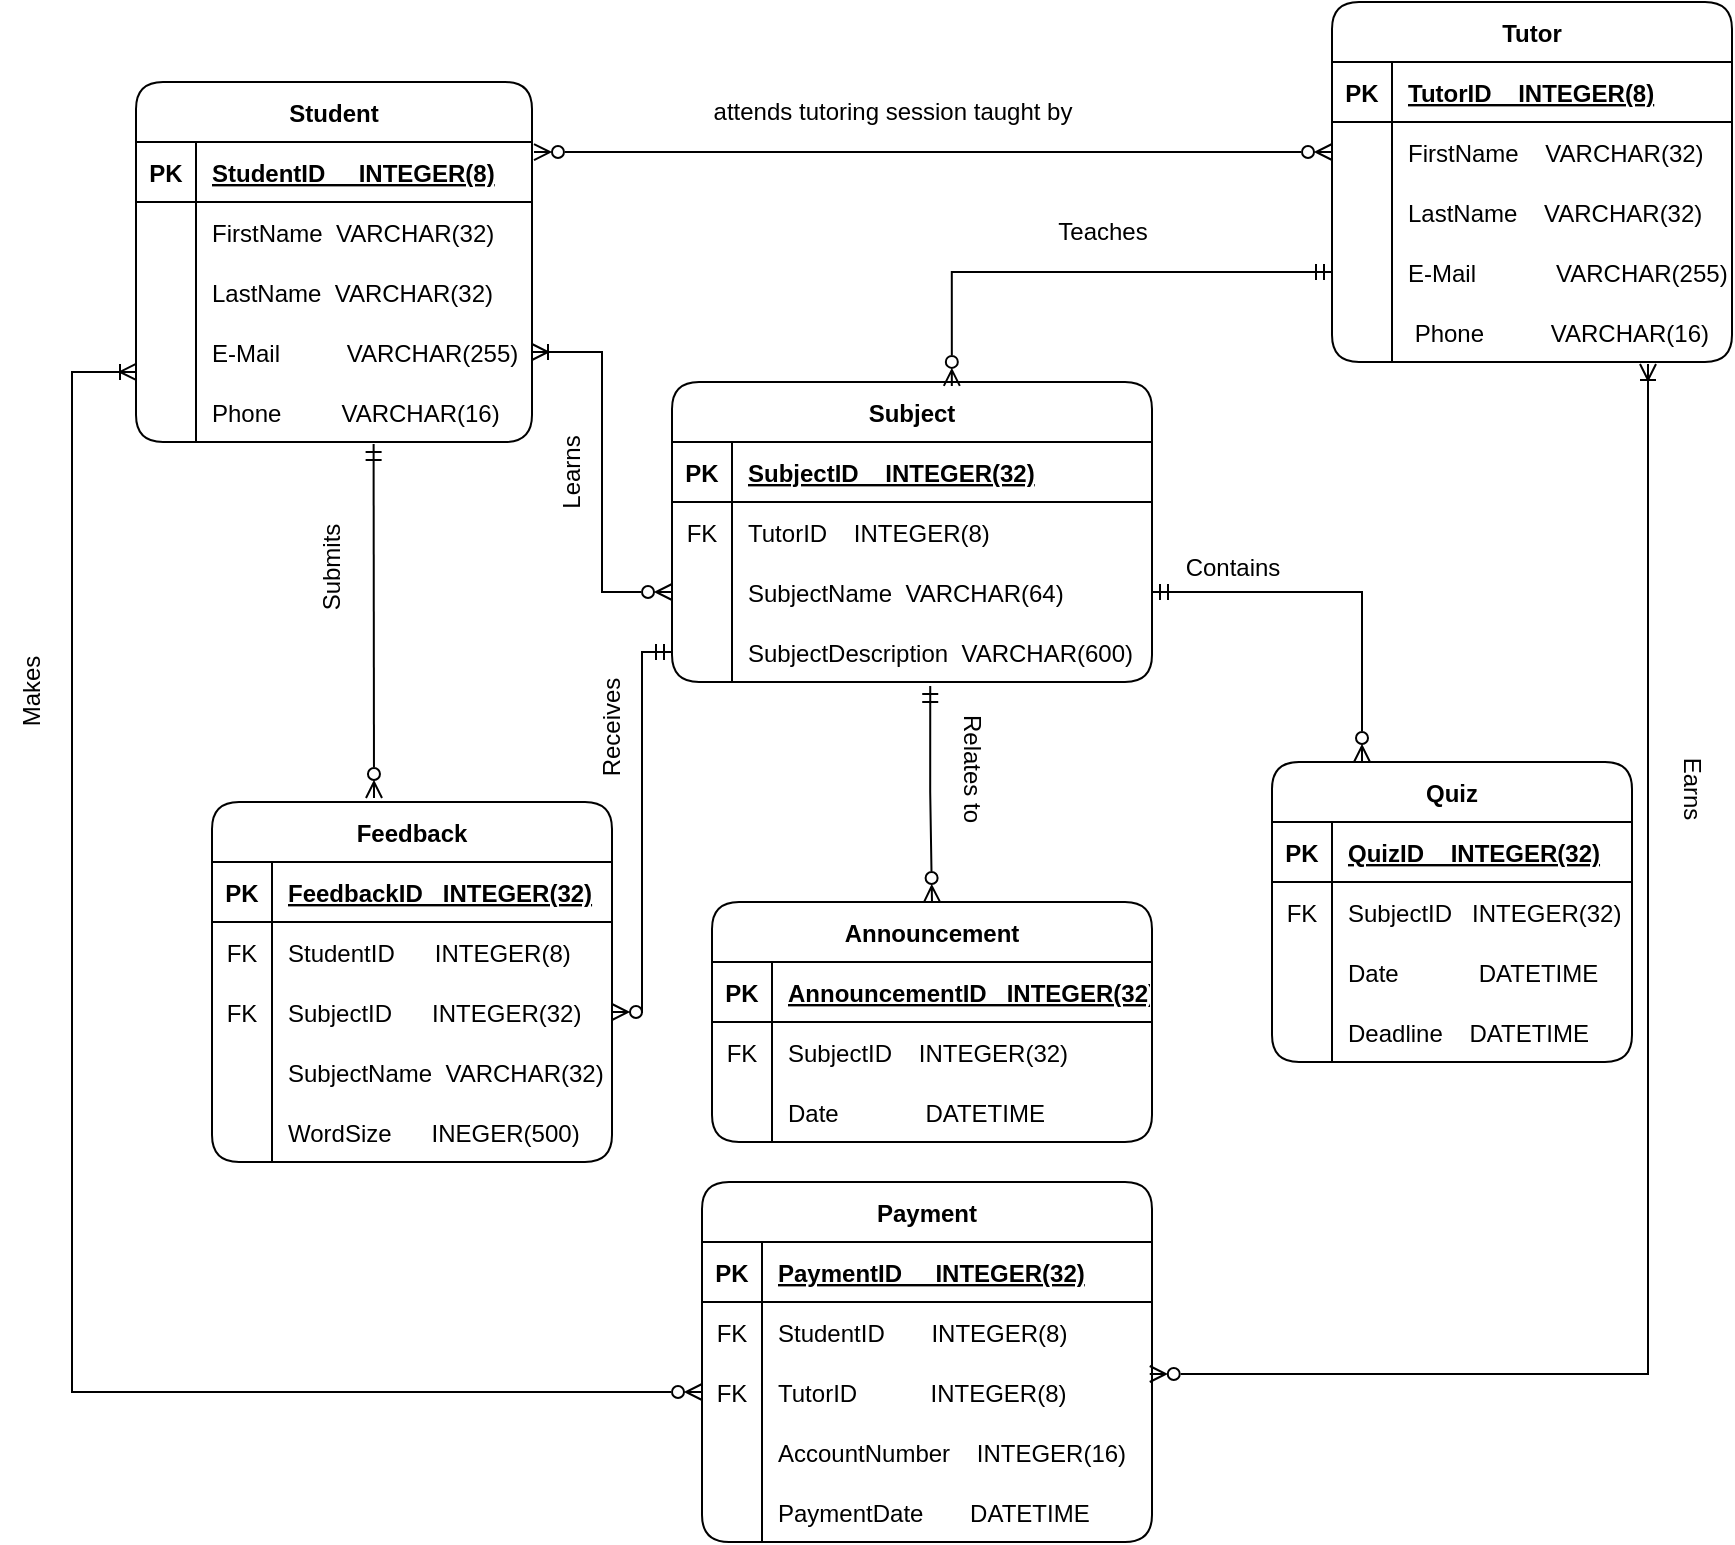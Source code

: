 <mxfile version="21.2.1" type="device">
  <diagram id="R2lEEEUBdFMjLlhIrx00" name="Page-1">
    <mxGraphModel dx="1689" dy="1585" grid="1" gridSize="10" guides="1" tooltips="1" connect="1" arrows="1" fold="1" page="1" pageScale="1" pageWidth="850" pageHeight="1100" math="0" shadow="0" extFonts="Permanent Marker^https://fonts.googleapis.com/css?family=Permanent+Marker">
      <root>
        <mxCell id="0" />
        <mxCell id="1" parent="0" />
        <mxCell id="2Ok3VGQ9P6HU8DAMPU37-1" value="Student" style="shape=table;startSize=30;container=1;collapsible=1;childLayout=tableLayout;fixedRows=1;rowLines=0;fontStyle=1;align=center;resizeLast=1;rounded=1;" parent="1" vertex="1">
          <mxGeometry x="52" width="198" height="180" as="geometry">
            <mxRectangle x="40" y="80" width="90" height="30" as="alternateBounds" />
          </mxGeometry>
        </mxCell>
        <mxCell id="2Ok3VGQ9P6HU8DAMPU37-2" value="" style="shape=tableRow;horizontal=0;startSize=0;swimlaneHead=0;swimlaneBody=0;fillColor=none;collapsible=0;dropTarget=0;points=[[0,0.5],[1,0.5]];portConstraint=eastwest;top=0;left=0;right=0;bottom=1;" parent="2Ok3VGQ9P6HU8DAMPU37-1" vertex="1">
          <mxGeometry y="30" width="198" height="30" as="geometry" />
        </mxCell>
        <mxCell id="2Ok3VGQ9P6HU8DAMPU37-3" value="PK" style="shape=partialRectangle;connectable=0;fillColor=none;top=0;left=0;bottom=0;right=0;fontStyle=1;overflow=hidden;" parent="2Ok3VGQ9P6HU8DAMPU37-2" vertex="1">
          <mxGeometry width="30" height="30" as="geometry">
            <mxRectangle width="30" height="30" as="alternateBounds" />
          </mxGeometry>
        </mxCell>
        <mxCell id="2Ok3VGQ9P6HU8DAMPU37-4" value="StudentID     INTEGER(8)" style="shape=partialRectangle;connectable=0;fillColor=none;top=0;left=0;bottom=0;right=0;align=left;spacingLeft=6;fontStyle=5;overflow=hidden;" parent="2Ok3VGQ9P6HU8DAMPU37-2" vertex="1">
          <mxGeometry x="30" width="168" height="30" as="geometry">
            <mxRectangle width="168" height="30" as="alternateBounds" />
          </mxGeometry>
        </mxCell>
        <mxCell id="2Ok3VGQ9P6HU8DAMPU37-5" value="" style="shape=tableRow;horizontal=0;startSize=0;swimlaneHead=0;swimlaneBody=0;fillColor=none;collapsible=0;dropTarget=0;points=[[0,0.5],[1,0.5]];portConstraint=eastwest;top=0;left=0;right=0;bottom=0;" parent="2Ok3VGQ9P6HU8DAMPU37-1" vertex="1">
          <mxGeometry y="60" width="198" height="30" as="geometry" />
        </mxCell>
        <mxCell id="2Ok3VGQ9P6HU8DAMPU37-6" value="" style="shape=partialRectangle;connectable=0;fillColor=none;top=0;left=0;bottom=0;right=0;editable=1;overflow=hidden;" parent="2Ok3VGQ9P6HU8DAMPU37-5" vertex="1">
          <mxGeometry width="30" height="30" as="geometry">
            <mxRectangle width="30" height="30" as="alternateBounds" />
          </mxGeometry>
        </mxCell>
        <mxCell id="2Ok3VGQ9P6HU8DAMPU37-7" value="FirstName  VARCHAR(32)" style="shape=partialRectangle;connectable=0;fillColor=none;top=0;left=0;bottom=0;right=0;align=left;spacingLeft=6;overflow=hidden;" parent="2Ok3VGQ9P6HU8DAMPU37-5" vertex="1">
          <mxGeometry x="30" width="168" height="30" as="geometry">
            <mxRectangle width="168" height="30" as="alternateBounds" />
          </mxGeometry>
        </mxCell>
        <mxCell id="2Ok3VGQ9P6HU8DAMPU37-8" value="" style="shape=tableRow;horizontal=0;startSize=0;swimlaneHead=0;swimlaneBody=0;fillColor=none;collapsible=0;dropTarget=0;points=[[0,0.5],[1,0.5]];portConstraint=eastwest;top=0;left=0;right=0;bottom=0;" parent="2Ok3VGQ9P6HU8DAMPU37-1" vertex="1">
          <mxGeometry y="90" width="198" height="30" as="geometry" />
        </mxCell>
        <mxCell id="2Ok3VGQ9P6HU8DAMPU37-9" value="" style="shape=partialRectangle;connectable=0;fillColor=none;top=0;left=0;bottom=0;right=0;editable=1;overflow=hidden;" parent="2Ok3VGQ9P6HU8DAMPU37-8" vertex="1">
          <mxGeometry width="30" height="30" as="geometry">
            <mxRectangle width="30" height="30" as="alternateBounds" />
          </mxGeometry>
        </mxCell>
        <mxCell id="2Ok3VGQ9P6HU8DAMPU37-10" value="LastName  VARCHAR(32)" style="shape=partialRectangle;connectable=0;fillColor=none;top=0;left=0;bottom=0;right=0;align=left;spacingLeft=6;overflow=hidden;" parent="2Ok3VGQ9P6HU8DAMPU37-8" vertex="1">
          <mxGeometry x="30" width="168" height="30" as="geometry">
            <mxRectangle width="168" height="30" as="alternateBounds" />
          </mxGeometry>
        </mxCell>
        <mxCell id="2Ok3VGQ9P6HU8DAMPU37-11" value="" style="shape=tableRow;horizontal=0;startSize=0;swimlaneHead=0;swimlaneBody=0;fillColor=none;collapsible=0;dropTarget=0;points=[[0,0.5],[1,0.5]];portConstraint=eastwest;top=0;left=0;right=0;bottom=0;" parent="2Ok3VGQ9P6HU8DAMPU37-1" vertex="1">
          <mxGeometry y="120" width="198" height="30" as="geometry" />
        </mxCell>
        <mxCell id="2Ok3VGQ9P6HU8DAMPU37-12" value="" style="shape=partialRectangle;connectable=0;fillColor=none;top=0;left=0;bottom=0;right=0;editable=1;overflow=hidden;" parent="2Ok3VGQ9P6HU8DAMPU37-11" vertex="1">
          <mxGeometry width="30" height="30" as="geometry">
            <mxRectangle width="30" height="30" as="alternateBounds" />
          </mxGeometry>
        </mxCell>
        <mxCell id="2Ok3VGQ9P6HU8DAMPU37-13" value="E-Mail          VARCHAR(255)" style="shape=partialRectangle;connectable=0;fillColor=none;top=0;left=0;bottom=0;right=0;align=left;spacingLeft=6;overflow=hidden;" parent="2Ok3VGQ9P6HU8DAMPU37-11" vertex="1">
          <mxGeometry x="30" width="168" height="30" as="geometry">
            <mxRectangle width="168" height="30" as="alternateBounds" />
          </mxGeometry>
        </mxCell>
        <mxCell id="2Ok3VGQ9P6HU8DAMPU37-31" value="" style="shape=tableRow;horizontal=0;startSize=0;swimlaneHead=0;swimlaneBody=0;fillColor=none;collapsible=0;dropTarget=0;points=[[0,0.5],[1,0.5]];portConstraint=eastwest;top=0;left=0;right=0;bottom=0;" parent="2Ok3VGQ9P6HU8DAMPU37-1" vertex="1">
          <mxGeometry y="150" width="198" height="30" as="geometry" />
        </mxCell>
        <mxCell id="2Ok3VGQ9P6HU8DAMPU37-32" value="" style="shape=partialRectangle;connectable=0;fillColor=none;top=0;left=0;bottom=0;right=0;editable=1;overflow=hidden;" parent="2Ok3VGQ9P6HU8DAMPU37-31" vertex="1">
          <mxGeometry width="30" height="30" as="geometry">
            <mxRectangle width="30" height="30" as="alternateBounds" />
          </mxGeometry>
        </mxCell>
        <mxCell id="2Ok3VGQ9P6HU8DAMPU37-33" value="Phone         VARCHAR(16)" style="shape=partialRectangle;connectable=0;fillColor=none;top=0;left=0;bottom=0;right=0;align=left;spacingLeft=6;overflow=hidden;" parent="2Ok3VGQ9P6HU8DAMPU37-31" vertex="1">
          <mxGeometry x="30" width="168" height="30" as="geometry">
            <mxRectangle width="168" height="30" as="alternateBounds" />
          </mxGeometry>
        </mxCell>
        <mxCell id="2Ok3VGQ9P6HU8DAMPU37-14" value="Tutor" style="shape=table;startSize=30;container=1;collapsible=1;childLayout=tableLayout;fixedRows=1;rowLines=0;fontStyle=1;align=center;resizeLast=1;rounded=1;" parent="1" vertex="1">
          <mxGeometry x="650" y="-40" width="200" height="180" as="geometry" />
        </mxCell>
        <mxCell id="2Ok3VGQ9P6HU8DAMPU37-15" value="" style="shape=tableRow;horizontal=0;startSize=0;swimlaneHead=0;swimlaneBody=0;fillColor=none;collapsible=0;dropTarget=0;points=[[0,0.5],[1,0.5]];portConstraint=eastwest;top=0;left=0;right=0;bottom=1;" parent="2Ok3VGQ9P6HU8DAMPU37-14" vertex="1">
          <mxGeometry y="30" width="200" height="30" as="geometry" />
        </mxCell>
        <mxCell id="2Ok3VGQ9P6HU8DAMPU37-16" value="PK" style="shape=partialRectangle;connectable=0;fillColor=none;top=0;left=0;bottom=0;right=0;fontStyle=1;overflow=hidden;" parent="2Ok3VGQ9P6HU8DAMPU37-15" vertex="1">
          <mxGeometry width="30" height="30" as="geometry">
            <mxRectangle width="30" height="30" as="alternateBounds" />
          </mxGeometry>
        </mxCell>
        <mxCell id="2Ok3VGQ9P6HU8DAMPU37-17" value="TutorID    INTEGER(8)" style="shape=partialRectangle;connectable=0;fillColor=none;top=0;left=0;bottom=0;right=0;align=left;spacingLeft=6;fontStyle=5;overflow=hidden;" parent="2Ok3VGQ9P6HU8DAMPU37-15" vertex="1">
          <mxGeometry x="30" width="170" height="30" as="geometry">
            <mxRectangle width="170" height="30" as="alternateBounds" />
          </mxGeometry>
        </mxCell>
        <mxCell id="2Ok3VGQ9P6HU8DAMPU37-18" value="" style="shape=tableRow;horizontal=0;startSize=0;swimlaneHead=0;swimlaneBody=0;fillColor=none;collapsible=0;dropTarget=0;points=[[0,0.5],[1,0.5]];portConstraint=eastwest;top=0;left=0;right=0;bottom=0;" parent="2Ok3VGQ9P6HU8DAMPU37-14" vertex="1">
          <mxGeometry y="60" width="200" height="30" as="geometry" />
        </mxCell>
        <mxCell id="2Ok3VGQ9P6HU8DAMPU37-19" value="" style="shape=partialRectangle;connectable=0;fillColor=none;top=0;left=0;bottom=0;right=0;editable=1;overflow=hidden;" parent="2Ok3VGQ9P6HU8DAMPU37-18" vertex="1">
          <mxGeometry width="30" height="30" as="geometry">
            <mxRectangle width="30" height="30" as="alternateBounds" />
          </mxGeometry>
        </mxCell>
        <mxCell id="2Ok3VGQ9P6HU8DAMPU37-20" value="FirstName    VARCHAR(32)" style="shape=partialRectangle;connectable=0;fillColor=none;top=0;left=0;bottom=0;right=0;align=left;spacingLeft=6;overflow=hidden;" parent="2Ok3VGQ9P6HU8DAMPU37-18" vertex="1">
          <mxGeometry x="30" width="170" height="30" as="geometry">
            <mxRectangle width="170" height="30" as="alternateBounds" />
          </mxGeometry>
        </mxCell>
        <mxCell id="2Ok3VGQ9P6HU8DAMPU37-21" value="" style="shape=tableRow;horizontal=0;startSize=0;swimlaneHead=0;swimlaneBody=0;fillColor=none;collapsible=0;dropTarget=0;points=[[0,0.5],[1,0.5]];portConstraint=eastwest;top=0;left=0;right=0;bottom=0;" parent="2Ok3VGQ9P6HU8DAMPU37-14" vertex="1">
          <mxGeometry y="90" width="200" height="30" as="geometry" />
        </mxCell>
        <mxCell id="2Ok3VGQ9P6HU8DAMPU37-22" value="" style="shape=partialRectangle;connectable=0;fillColor=none;top=0;left=0;bottom=0;right=0;editable=1;overflow=hidden;" parent="2Ok3VGQ9P6HU8DAMPU37-21" vertex="1">
          <mxGeometry width="30" height="30" as="geometry">
            <mxRectangle width="30" height="30" as="alternateBounds" />
          </mxGeometry>
        </mxCell>
        <mxCell id="2Ok3VGQ9P6HU8DAMPU37-23" value="LastName    VARCHAR(32)" style="shape=partialRectangle;connectable=0;fillColor=none;top=0;left=0;bottom=0;right=0;align=left;spacingLeft=6;overflow=hidden;" parent="2Ok3VGQ9P6HU8DAMPU37-21" vertex="1">
          <mxGeometry x="30" width="170" height="30" as="geometry">
            <mxRectangle width="170" height="30" as="alternateBounds" />
          </mxGeometry>
        </mxCell>
        <mxCell id="2Ok3VGQ9P6HU8DAMPU37-24" value="" style="shape=tableRow;horizontal=0;startSize=0;swimlaneHead=0;swimlaneBody=0;fillColor=none;collapsible=0;dropTarget=0;points=[[0,0.5],[1,0.5]];portConstraint=eastwest;top=0;left=0;right=0;bottom=0;" parent="2Ok3VGQ9P6HU8DAMPU37-14" vertex="1">
          <mxGeometry y="120" width="200" height="30" as="geometry" />
        </mxCell>
        <mxCell id="2Ok3VGQ9P6HU8DAMPU37-25" value="" style="shape=partialRectangle;connectable=0;fillColor=none;top=0;left=0;bottom=0;right=0;editable=1;overflow=hidden;" parent="2Ok3VGQ9P6HU8DAMPU37-24" vertex="1">
          <mxGeometry width="30" height="30" as="geometry">
            <mxRectangle width="30" height="30" as="alternateBounds" />
          </mxGeometry>
        </mxCell>
        <mxCell id="2Ok3VGQ9P6HU8DAMPU37-26" value="E-Mail            VARCHAR(255)" style="shape=partialRectangle;connectable=0;fillColor=none;top=0;left=0;bottom=0;right=0;align=left;spacingLeft=6;overflow=hidden;" parent="2Ok3VGQ9P6HU8DAMPU37-24" vertex="1">
          <mxGeometry x="30" width="170" height="30" as="geometry">
            <mxRectangle width="170" height="30" as="alternateBounds" />
          </mxGeometry>
        </mxCell>
        <mxCell id="2Ok3VGQ9P6HU8DAMPU37-28" value="" style="shape=tableRow;horizontal=0;startSize=0;swimlaneHead=0;swimlaneBody=0;fillColor=none;collapsible=0;dropTarget=0;points=[[0,0.5],[1,0.5]];portConstraint=eastwest;top=0;left=0;right=0;bottom=0;" parent="2Ok3VGQ9P6HU8DAMPU37-14" vertex="1">
          <mxGeometry y="150" width="200" height="30" as="geometry" />
        </mxCell>
        <mxCell id="2Ok3VGQ9P6HU8DAMPU37-29" value="" style="shape=partialRectangle;connectable=0;fillColor=none;top=0;left=0;bottom=0;right=0;editable=1;overflow=hidden;" parent="2Ok3VGQ9P6HU8DAMPU37-28" vertex="1">
          <mxGeometry width="30" height="30" as="geometry">
            <mxRectangle width="30" height="30" as="alternateBounds" />
          </mxGeometry>
        </mxCell>
        <mxCell id="2Ok3VGQ9P6HU8DAMPU37-30" value=" Phone          VARCHAR(16)" style="shape=partialRectangle;connectable=0;fillColor=none;top=0;left=0;bottom=0;right=0;align=left;spacingLeft=6;overflow=hidden;" parent="2Ok3VGQ9P6HU8DAMPU37-28" vertex="1">
          <mxGeometry x="30" width="170" height="30" as="geometry">
            <mxRectangle width="170" height="30" as="alternateBounds" />
          </mxGeometry>
        </mxCell>
        <mxCell id="2Ok3VGQ9P6HU8DAMPU37-34" value="Subject" style="shape=table;startSize=30;container=1;collapsible=1;childLayout=tableLayout;fixedRows=1;rowLines=0;fontStyle=1;align=center;resizeLast=1;rounded=1;verticalAlign=middle;" parent="1" vertex="1">
          <mxGeometry x="320" y="150" width="240" height="150" as="geometry" />
        </mxCell>
        <mxCell id="2Ok3VGQ9P6HU8DAMPU37-35" value="" style="shape=tableRow;horizontal=0;startSize=0;swimlaneHead=0;swimlaneBody=0;fillColor=none;collapsible=0;dropTarget=0;points=[[0,0.5],[1,0.5]];portConstraint=eastwest;top=0;left=0;right=0;bottom=1;" parent="2Ok3VGQ9P6HU8DAMPU37-34" vertex="1">
          <mxGeometry y="30" width="240" height="30" as="geometry" />
        </mxCell>
        <mxCell id="2Ok3VGQ9P6HU8DAMPU37-36" value="PK" style="shape=partialRectangle;connectable=0;fillColor=none;top=0;left=0;bottom=0;right=0;fontStyle=1;overflow=hidden;" parent="2Ok3VGQ9P6HU8DAMPU37-35" vertex="1">
          <mxGeometry width="30" height="30" as="geometry">
            <mxRectangle width="30" height="30" as="alternateBounds" />
          </mxGeometry>
        </mxCell>
        <mxCell id="2Ok3VGQ9P6HU8DAMPU37-37" value="SubjectID    INTEGER(32)" style="shape=partialRectangle;connectable=0;fillColor=none;top=0;left=0;bottom=0;right=0;align=left;spacingLeft=6;fontStyle=5;overflow=hidden;" parent="2Ok3VGQ9P6HU8DAMPU37-35" vertex="1">
          <mxGeometry x="30" width="210" height="30" as="geometry">
            <mxRectangle width="210" height="30" as="alternateBounds" />
          </mxGeometry>
        </mxCell>
        <mxCell id="2Ok3VGQ9P6HU8DAMPU37-47" value="" style="shape=tableRow;horizontal=0;startSize=0;swimlaneHead=0;swimlaneBody=0;fillColor=none;collapsible=0;dropTarget=0;points=[[0,0.5],[1,0.5]];portConstraint=eastwest;top=0;left=0;right=0;bottom=0;" parent="2Ok3VGQ9P6HU8DAMPU37-34" vertex="1">
          <mxGeometry y="60" width="240" height="30" as="geometry" />
        </mxCell>
        <mxCell id="2Ok3VGQ9P6HU8DAMPU37-48" value="FK" style="shape=partialRectangle;connectable=0;fillColor=none;top=0;left=0;bottom=0;right=0;fontStyle=0;overflow=hidden;" parent="2Ok3VGQ9P6HU8DAMPU37-47" vertex="1">
          <mxGeometry width="30" height="30" as="geometry">
            <mxRectangle width="30" height="30" as="alternateBounds" />
          </mxGeometry>
        </mxCell>
        <mxCell id="2Ok3VGQ9P6HU8DAMPU37-49" value="TutorID    INTEGER(8)" style="shape=partialRectangle;connectable=0;fillColor=none;top=0;left=0;bottom=0;right=0;align=left;spacingLeft=6;fontStyle=0;overflow=hidden;" parent="2Ok3VGQ9P6HU8DAMPU37-47" vertex="1">
          <mxGeometry x="30" width="210" height="30" as="geometry">
            <mxRectangle width="210" height="30" as="alternateBounds" />
          </mxGeometry>
        </mxCell>
        <mxCell id="2Ok3VGQ9P6HU8DAMPU37-38" value="" style="shape=tableRow;horizontal=0;startSize=0;swimlaneHead=0;swimlaneBody=0;fillColor=none;collapsible=0;dropTarget=0;points=[[0,0.5],[1,0.5]];portConstraint=eastwest;top=0;left=0;right=0;bottom=0;" parent="2Ok3VGQ9P6HU8DAMPU37-34" vertex="1">
          <mxGeometry y="90" width="240" height="30" as="geometry" />
        </mxCell>
        <mxCell id="2Ok3VGQ9P6HU8DAMPU37-39" value="" style="shape=partialRectangle;connectable=0;fillColor=none;top=0;left=0;bottom=0;right=0;editable=1;overflow=hidden;" parent="2Ok3VGQ9P6HU8DAMPU37-38" vertex="1">
          <mxGeometry width="30" height="30" as="geometry">
            <mxRectangle width="30" height="30" as="alternateBounds" />
          </mxGeometry>
        </mxCell>
        <mxCell id="2Ok3VGQ9P6HU8DAMPU37-40" value="SubjectName  VARCHAR(64)" style="shape=partialRectangle;connectable=0;fillColor=none;top=0;left=0;bottom=0;right=0;align=left;spacingLeft=6;overflow=hidden;" parent="2Ok3VGQ9P6HU8DAMPU37-38" vertex="1">
          <mxGeometry x="30" width="210" height="30" as="geometry">
            <mxRectangle width="210" height="30" as="alternateBounds" />
          </mxGeometry>
        </mxCell>
        <mxCell id="2Ok3VGQ9P6HU8DAMPU37-50" value="" style="shape=tableRow;horizontal=0;startSize=0;swimlaneHead=0;swimlaneBody=0;fillColor=none;collapsible=0;dropTarget=0;points=[[0,0.5],[1,0.5]];portConstraint=eastwest;top=0;left=0;right=0;bottom=0;" parent="2Ok3VGQ9P6HU8DAMPU37-34" vertex="1">
          <mxGeometry y="120" width="240" height="30" as="geometry" />
        </mxCell>
        <mxCell id="2Ok3VGQ9P6HU8DAMPU37-51" value="" style="shape=partialRectangle;connectable=0;fillColor=none;top=0;left=0;bottom=0;right=0;editable=1;overflow=hidden;" parent="2Ok3VGQ9P6HU8DAMPU37-50" vertex="1">
          <mxGeometry width="30" height="30" as="geometry">
            <mxRectangle width="30" height="30" as="alternateBounds" />
          </mxGeometry>
        </mxCell>
        <mxCell id="2Ok3VGQ9P6HU8DAMPU37-52" value="SubjectDescription  VARCHAR(600)" style="shape=partialRectangle;connectable=0;fillColor=none;top=0;left=0;bottom=0;right=0;align=left;spacingLeft=6;overflow=hidden;" parent="2Ok3VGQ9P6HU8DAMPU37-50" vertex="1">
          <mxGeometry x="30" width="210" height="30" as="geometry">
            <mxRectangle width="210" height="30" as="alternateBounds" />
          </mxGeometry>
        </mxCell>
        <mxCell id="2Ok3VGQ9P6HU8DAMPU37-56" value="Quiz" style="shape=table;startSize=30;container=1;collapsible=1;childLayout=tableLayout;fixedRows=1;rowLines=0;fontStyle=1;align=center;resizeLast=1;rounded=1;" parent="1" vertex="1">
          <mxGeometry x="620" y="340" width="180" height="150" as="geometry" />
        </mxCell>
        <mxCell id="2Ok3VGQ9P6HU8DAMPU37-57" value="" style="shape=tableRow;horizontal=0;startSize=0;swimlaneHead=0;swimlaneBody=0;fillColor=none;collapsible=0;dropTarget=0;points=[[0,0.5],[1,0.5]];portConstraint=eastwest;top=0;left=0;right=0;bottom=1;" parent="2Ok3VGQ9P6HU8DAMPU37-56" vertex="1">
          <mxGeometry y="30" width="180" height="30" as="geometry" />
        </mxCell>
        <mxCell id="2Ok3VGQ9P6HU8DAMPU37-58" value="PK" style="shape=partialRectangle;connectable=0;fillColor=none;top=0;left=0;bottom=0;right=0;fontStyle=1;overflow=hidden;" parent="2Ok3VGQ9P6HU8DAMPU37-57" vertex="1">
          <mxGeometry width="30" height="30" as="geometry">
            <mxRectangle width="30" height="30" as="alternateBounds" />
          </mxGeometry>
        </mxCell>
        <mxCell id="2Ok3VGQ9P6HU8DAMPU37-59" value="QuizID    INTEGER(32)" style="shape=partialRectangle;connectable=0;fillColor=none;top=0;left=0;bottom=0;right=0;align=left;spacingLeft=6;fontStyle=5;overflow=hidden;" parent="2Ok3VGQ9P6HU8DAMPU37-57" vertex="1">
          <mxGeometry x="30" width="150" height="30" as="geometry">
            <mxRectangle width="150" height="30" as="alternateBounds" />
          </mxGeometry>
        </mxCell>
        <mxCell id="2Ok3VGQ9P6HU8DAMPU37-69" value="" style="shape=tableRow;horizontal=0;startSize=0;swimlaneHead=0;swimlaneBody=0;fillColor=none;collapsible=0;dropTarget=0;points=[[0,0.5],[1,0.5]];portConstraint=eastwest;top=0;left=0;right=0;bottom=0;" parent="2Ok3VGQ9P6HU8DAMPU37-56" vertex="1">
          <mxGeometry y="60" width="180" height="30" as="geometry" />
        </mxCell>
        <mxCell id="2Ok3VGQ9P6HU8DAMPU37-70" value="FK" style="shape=partialRectangle;connectable=0;fillColor=none;top=0;left=0;bottom=0;right=0;fontStyle=0;overflow=hidden;" parent="2Ok3VGQ9P6HU8DAMPU37-69" vertex="1">
          <mxGeometry width="30" height="30" as="geometry">
            <mxRectangle width="30" height="30" as="alternateBounds" />
          </mxGeometry>
        </mxCell>
        <mxCell id="2Ok3VGQ9P6HU8DAMPU37-71" value="SubjectID   INTEGER(32)" style="shape=partialRectangle;connectable=0;fillColor=none;top=0;left=0;bottom=0;right=0;align=left;spacingLeft=6;fontStyle=0;overflow=hidden;" parent="2Ok3VGQ9P6HU8DAMPU37-69" vertex="1">
          <mxGeometry x="30" width="150" height="30" as="geometry">
            <mxRectangle width="150" height="30" as="alternateBounds" />
          </mxGeometry>
        </mxCell>
        <mxCell id="2Ok3VGQ9P6HU8DAMPU37-60" value="" style="shape=tableRow;horizontal=0;startSize=0;swimlaneHead=0;swimlaneBody=0;fillColor=none;collapsible=0;dropTarget=0;points=[[0,0.5],[1,0.5]];portConstraint=eastwest;top=0;left=0;right=0;bottom=0;" parent="2Ok3VGQ9P6HU8DAMPU37-56" vertex="1">
          <mxGeometry y="90" width="180" height="30" as="geometry" />
        </mxCell>
        <mxCell id="2Ok3VGQ9P6HU8DAMPU37-61" value="" style="shape=partialRectangle;connectable=0;fillColor=none;top=0;left=0;bottom=0;right=0;editable=1;overflow=hidden;" parent="2Ok3VGQ9P6HU8DAMPU37-60" vertex="1">
          <mxGeometry width="30" height="30" as="geometry">
            <mxRectangle width="30" height="30" as="alternateBounds" />
          </mxGeometry>
        </mxCell>
        <mxCell id="2Ok3VGQ9P6HU8DAMPU37-62" value="Date            DATETIME" style="shape=partialRectangle;connectable=0;fillColor=none;top=0;left=0;bottom=0;right=0;align=left;spacingLeft=6;overflow=hidden;" parent="2Ok3VGQ9P6HU8DAMPU37-60" vertex="1">
          <mxGeometry x="30" width="150" height="30" as="geometry">
            <mxRectangle width="150" height="30" as="alternateBounds" />
          </mxGeometry>
        </mxCell>
        <mxCell id="2Ok3VGQ9P6HU8DAMPU37-63" value="" style="shape=tableRow;horizontal=0;startSize=0;swimlaneHead=0;swimlaneBody=0;fillColor=none;collapsible=0;dropTarget=0;points=[[0,0.5],[1,0.5]];portConstraint=eastwest;top=0;left=0;right=0;bottom=0;" parent="2Ok3VGQ9P6HU8DAMPU37-56" vertex="1">
          <mxGeometry y="120" width="180" height="30" as="geometry" />
        </mxCell>
        <mxCell id="2Ok3VGQ9P6HU8DAMPU37-64" value="" style="shape=partialRectangle;connectable=0;fillColor=none;top=0;left=0;bottom=0;right=0;editable=1;overflow=hidden;" parent="2Ok3VGQ9P6HU8DAMPU37-63" vertex="1">
          <mxGeometry width="30" height="30" as="geometry">
            <mxRectangle width="30" height="30" as="alternateBounds" />
          </mxGeometry>
        </mxCell>
        <mxCell id="2Ok3VGQ9P6HU8DAMPU37-65" value="Deadline    DATETIME" style="shape=partialRectangle;connectable=0;fillColor=none;top=0;left=0;bottom=0;right=0;align=left;spacingLeft=6;overflow=hidden;" parent="2Ok3VGQ9P6HU8DAMPU37-63" vertex="1">
          <mxGeometry x="30" width="150" height="30" as="geometry">
            <mxRectangle width="150" height="30" as="alternateBounds" />
          </mxGeometry>
        </mxCell>
        <mxCell id="2Ok3VGQ9P6HU8DAMPU37-72" value="Announcement" style="shape=table;startSize=30;container=1;collapsible=1;childLayout=tableLayout;fixedRows=1;rowLines=0;fontStyle=1;align=center;resizeLast=1;rounded=1;" parent="1" vertex="1">
          <mxGeometry x="340" y="410" width="220" height="120" as="geometry" />
        </mxCell>
        <mxCell id="2Ok3VGQ9P6HU8DAMPU37-73" value="" style="shape=tableRow;horizontal=0;startSize=0;swimlaneHead=0;swimlaneBody=0;fillColor=none;collapsible=0;dropTarget=0;points=[[0,0.5],[1,0.5]];portConstraint=eastwest;top=0;left=0;right=0;bottom=1;" parent="2Ok3VGQ9P6HU8DAMPU37-72" vertex="1">
          <mxGeometry y="30" width="220" height="30" as="geometry" />
        </mxCell>
        <mxCell id="2Ok3VGQ9P6HU8DAMPU37-74" value="PK" style="shape=partialRectangle;connectable=0;fillColor=none;top=0;left=0;bottom=0;right=0;fontStyle=1;overflow=hidden;" parent="2Ok3VGQ9P6HU8DAMPU37-73" vertex="1">
          <mxGeometry width="30" height="30" as="geometry">
            <mxRectangle width="30" height="30" as="alternateBounds" />
          </mxGeometry>
        </mxCell>
        <mxCell id="2Ok3VGQ9P6HU8DAMPU37-75" value="AnnouncementID   INTEGER(32)" style="shape=partialRectangle;connectable=0;fillColor=none;top=0;left=0;bottom=0;right=0;align=left;spacingLeft=6;fontStyle=5;overflow=hidden;" parent="2Ok3VGQ9P6HU8DAMPU37-73" vertex="1">
          <mxGeometry x="30" width="190" height="30" as="geometry">
            <mxRectangle width="190" height="30" as="alternateBounds" />
          </mxGeometry>
        </mxCell>
        <mxCell id="2Ok3VGQ9P6HU8DAMPU37-85" value="" style="shape=tableRow;horizontal=0;startSize=0;swimlaneHead=0;swimlaneBody=0;fillColor=none;collapsible=0;dropTarget=0;points=[[0,0.5],[1,0.5]];portConstraint=eastwest;top=0;left=0;right=0;bottom=0;" parent="2Ok3VGQ9P6HU8DAMPU37-72" vertex="1">
          <mxGeometry y="60" width="220" height="30" as="geometry" />
        </mxCell>
        <mxCell id="2Ok3VGQ9P6HU8DAMPU37-86" value="FK" style="shape=partialRectangle;connectable=0;fillColor=none;top=0;left=0;bottom=0;right=0;fontStyle=0;overflow=hidden;" parent="2Ok3VGQ9P6HU8DAMPU37-85" vertex="1">
          <mxGeometry width="30" height="30" as="geometry">
            <mxRectangle width="30" height="30" as="alternateBounds" />
          </mxGeometry>
        </mxCell>
        <mxCell id="2Ok3VGQ9P6HU8DAMPU37-87" value="SubjectID    INTEGER(32)" style="shape=partialRectangle;connectable=0;fillColor=none;top=0;left=0;bottom=0;right=0;align=left;spacingLeft=6;fontStyle=0;overflow=hidden;" parent="2Ok3VGQ9P6HU8DAMPU37-85" vertex="1">
          <mxGeometry x="30" width="190" height="30" as="geometry">
            <mxRectangle width="190" height="30" as="alternateBounds" />
          </mxGeometry>
        </mxCell>
        <mxCell id="2Ok3VGQ9P6HU8DAMPU37-76" value="" style="shape=tableRow;horizontal=0;startSize=0;swimlaneHead=0;swimlaneBody=0;fillColor=none;collapsible=0;dropTarget=0;points=[[0,0.5],[1,0.5]];portConstraint=eastwest;top=0;left=0;right=0;bottom=0;" parent="2Ok3VGQ9P6HU8DAMPU37-72" vertex="1">
          <mxGeometry y="90" width="220" height="30" as="geometry" />
        </mxCell>
        <mxCell id="2Ok3VGQ9P6HU8DAMPU37-77" value="" style="shape=partialRectangle;connectable=0;fillColor=none;top=0;left=0;bottom=0;right=0;editable=1;overflow=hidden;" parent="2Ok3VGQ9P6HU8DAMPU37-76" vertex="1">
          <mxGeometry width="30" height="30" as="geometry">
            <mxRectangle width="30" height="30" as="alternateBounds" />
          </mxGeometry>
        </mxCell>
        <mxCell id="2Ok3VGQ9P6HU8DAMPU37-78" value="Date             DATETIME" style="shape=partialRectangle;connectable=0;fillColor=none;top=0;left=0;bottom=0;right=0;align=left;spacingLeft=6;overflow=hidden;" parent="2Ok3VGQ9P6HU8DAMPU37-76" vertex="1">
          <mxGeometry x="30" width="190" height="30" as="geometry">
            <mxRectangle width="190" height="30" as="alternateBounds" />
          </mxGeometry>
        </mxCell>
        <mxCell id="2Ok3VGQ9P6HU8DAMPU37-90" value="Payment" style="shape=table;startSize=30;container=1;collapsible=1;childLayout=tableLayout;fixedRows=1;rowLines=0;fontStyle=1;align=center;resizeLast=1;rounded=1;swimlaneLine=1;" parent="1" vertex="1">
          <mxGeometry x="335" y="550" width="225" height="180" as="geometry" />
        </mxCell>
        <mxCell id="2Ok3VGQ9P6HU8DAMPU37-91" value="" style="shape=tableRow;horizontal=0;startSize=0;swimlaneHead=0;swimlaneBody=0;fillColor=none;collapsible=0;dropTarget=0;points=[[0,0.5],[1,0.5]];portConstraint=eastwest;top=0;left=0;right=0;bottom=1;rounded=1;" parent="2Ok3VGQ9P6HU8DAMPU37-90" vertex="1">
          <mxGeometry y="30" width="225" height="30" as="geometry" />
        </mxCell>
        <mxCell id="2Ok3VGQ9P6HU8DAMPU37-92" value="PK" style="shape=partialRectangle;connectable=0;fillColor=none;top=0;left=0;bottom=0;right=0;fontStyle=1;overflow=hidden;rounded=1;" parent="2Ok3VGQ9P6HU8DAMPU37-91" vertex="1">
          <mxGeometry width="30" height="30" as="geometry">
            <mxRectangle width="30" height="30" as="alternateBounds" />
          </mxGeometry>
        </mxCell>
        <mxCell id="2Ok3VGQ9P6HU8DAMPU37-93" value="PaymentID     INTEGER(32)" style="shape=partialRectangle;connectable=0;fillColor=none;top=0;left=0;bottom=0;right=0;align=left;spacingLeft=6;fontStyle=5;overflow=hidden;rounded=1;" parent="2Ok3VGQ9P6HU8DAMPU37-91" vertex="1">
          <mxGeometry x="30" width="195" height="30" as="geometry">
            <mxRectangle width="195" height="30" as="alternateBounds" />
          </mxGeometry>
        </mxCell>
        <mxCell id="2Ok3VGQ9P6HU8DAMPU37-103" value="" style="shape=tableRow;horizontal=0;startSize=0;swimlaneHead=0;swimlaneBody=0;fillColor=none;collapsible=0;dropTarget=0;points=[[0,0.5],[1,0.5]];portConstraint=eastwest;top=0;left=0;right=0;bottom=0;rounded=1;" parent="2Ok3VGQ9P6HU8DAMPU37-90" vertex="1">
          <mxGeometry y="60" width="225" height="30" as="geometry" />
        </mxCell>
        <mxCell id="2Ok3VGQ9P6HU8DAMPU37-104" value="FK" style="shape=partialRectangle;connectable=0;fillColor=none;top=0;left=0;bottom=0;right=0;fontStyle=0;overflow=hidden;rounded=1;" parent="2Ok3VGQ9P6HU8DAMPU37-103" vertex="1">
          <mxGeometry width="30" height="30" as="geometry">
            <mxRectangle width="30" height="30" as="alternateBounds" />
          </mxGeometry>
        </mxCell>
        <mxCell id="2Ok3VGQ9P6HU8DAMPU37-105" value="StudentID       INTEGER(8)" style="shape=partialRectangle;connectable=0;fillColor=none;top=0;left=0;bottom=0;right=0;align=left;spacingLeft=6;fontStyle=0;overflow=hidden;rounded=1;" parent="2Ok3VGQ9P6HU8DAMPU37-103" vertex="1">
          <mxGeometry x="30" width="195" height="30" as="geometry">
            <mxRectangle width="195" height="30" as="alternateBounds" />
          </mxGeometry>
        </mxCell>
        <mxCell id="2Ok3VGQ9P6HU8DAMPU37-107" value="" style="shape=tableRow;horizontal=0;startSize=0;swimlaneHead=0;swimlaneBody=0;fillColor=none;collapsible=0;dropTarget=0;points=[[0,0.5],[1,0.5]];portConstraint=eastwest;top=0;left=0;right=0;bottom=0;rounded=1;" parent="2Ok3VGQ9P6HU8DAMPU37-90" vertex="1">
          <mxGeometry y="90" width="225" height="30" as="geometry" />
        </mxCell>
        <mxCell id="2Ok3VGQ9P6HU8DAMPU37-108" value="FK" style="shape=partialRectangle;connectable=0;fillColor=none;top=0;left=0;bottom=0;right=0;fontStyle=0;overflow=hidden;rounded=1;" parent="2Ok3VGQ9P6HU8DAMPU37-107" vertex="1">
          <mxGeometry width="30" height="30" as="geometry">
            <mxRectangle width="30" height="30" as="alternateBounds" />
          </mxGeometry>
        </mxCell>
        <mxCell id="2Ok3VGQ9P6HU8DAMPU37-109" value="TutorID           INTEGER(8)" style="shape=partialRectangle;connectable=0;fillColor=none;top=0;left=0;bottom=0;right=0;align=left;spacingLeft=6;fontStyle=0;overflow=hidden;rounded=1;" parent="2Ok3VGQ9P6HU8DAMPU37-107" vertex="1">
          <mxGeometry x="30" width="195" height="30" as="geometry">
            <mxRectangle width="195" height="30" as="alternateBounds" />
          </mxGeometry>
        </mxCell>
        <mxCell id="2Ok3VGQ9P6HU8DAMPU37-94" value="" style="shape=tableRow;horizontal=0;startSize=0;swimlaneHead=0;swimlaneBody=0;fillColor=none;collapsible=0;dropTarget=0;points=[[0,0.5],[1,0.5]];portConstraint=eastwest;top=0;left=0;right=0;bottom=0;rounded=1;" parent="2Ok3VGQ9P6HU8DAMPU37-90" vertex="1">
          <mxGeometry y="120" width="225" height="30" as="geometry" />
        </mxCell>
        <mxCell id="2Ok3VGQ9P6HU8DAMPU37-95" value="" style="shape=partialRectangle;connectable=0;fillColor=none;top=0;left=0;bottom=0;right=0;editable=1;overflow=hidden;rounded=1;" parent="2Ok3VGQ9P6HU8DAMPU37-94" vertex="1">
          <mxGeometry width="30" height="30" as="geometry">
            <mxRectangle width="30" height="30" as="alternateBounds" />
          </mxGeometry>
        </mxCell>
        <mxCell id="2Ok3VGQ9P6HU8DAMPU37-96" value="AccountNumber    INTEGER(16)" style="shape=partialRectangle;connectable=0;fillColor=none;top=0;left=0;bottom=0;right=0;align=left;spacingLeft=6;overflow=hidden;rounded=1;" parent="2Ok3VGQ9P6HU8DAMPU37-94" vertex="1">
          <mxGeometry x="30" width="195" height="30" as="geometry">
            <mxRectangle width="195" height="30" as="alternateBounds" />
          </mxGeometry>
        </mxCell>
        <mxCell id="2Ok3VGQ9P6HU8DAMPU37-100" value="" style="shape=tableRow;horizontal=0;startSize=0;swimlaneHead=0;swimlaneBody=0;fillColor=none;collapsible=0;dropTarget=0;points=[[0,0.5],[1,0.5]];portConstraint=eastwest;top=0;left=0;right=0;bottom=0;rounded=1;" parent="2Ok3VGQ9P6HU8DAMPU37-90" vertex="1">
          <mxGeometry y="150" width="225" height="30" as="geometry" />
        </mxCell>
        <mxCell id="2Ok3VGQ9P6HU8DAMPU37-101" value="" style="shape=partialRectangle;connectable=0;fillColor=none;top=0;left=0;bottom=0;right=0;editable=1;overflow=hidden;rounded=1;" parent="2Ok3VGQ9P6HU8DAMPU37-100" vertex="1">
          <mxGeometry width="30" height="30" as="geometry">
            <mxRectangle width="30" height="30" as="alternateBounds" />
          </mxGeometry>
        </mxCell>
        <mxCell id="2Ok3VGQ9P6HU8DAMPU37-102" value="PaymentDate       DATETIME" style="shape=partialRectangle;connectable=0;fillColor=none;top=0;left=0;bottom=0;right=0;align=left;spacingLeft=6;overflow=hidden;rounded=1;" parent="2Ok3VGQ9P6HU8DAMPU37-100" vertex="1">
          <mxGeometry x="30" width="195" height="30" as="geometry">
            <mxRectangle width="195" height="30" as="alternateBounds" />
          </mxGeometry>
        </mxCell>
        <mxCell id="2Ok3VGQ9P6HU8DAMPU37-110" value="Feedback" style="shape=table;startSize=30;container=1;collapsible=1;childLayout=tableLayout;fixedRows=1;rowLines=0;fontStyle=1;align=center;resizeLast=1;rounded=1;" parent="1" vertex="1">
          <mxGeometry x="90" y="360" width="200" height="180" as="geometry" />
        </mxCell>
        <mxCell id="2Ok3VGQ9P6HU8DAMPU37-111" value="" style="shape=tableRow;horizontal=0;startSize=0;swimlaneHead=0;swimlaneBody=0;fillColor=none;collapsible=0;dropTarget=0;points=[[0,0.5],[1,0.5]];portConstraint=eastwest;top=0;left=0;right=0;bottom=1;rounded=1;" parent="2Ok3VGQ9P6HU8DAMPU37-110" vertex="1">
          <mxGeometry y="30" width="200" height="30" as="geometry" />
        </mxCell>
        <mxCell id="2Ok3VGQ9P6HU8DAMPU37-112" value="PK" style="shape=partialRectangle;connectable=0;fillColor=none;top=0;left=0;bottom=0;right=0;fontStyle=1;overflow=hidden;rounded=1;" parent="2Ok3VGQ9P6HU8DAMPU37-111" vertex="1">
          <mxGeometry width="30" height="30" as="geometry">
            <mxRectangle width="30" height="30" as="alternateBounds" />
          </mxGeometry>
        </mxCell>
        <mxCell id="2Ok3VGQ9P6HU8DAMPU37-113" value="FeedbackID   INTEGER(32)" style="shape=partialRectangle;connectable=0;fillColor=none;top=0;left=0;bottom=0;right=0;align=left;spacingLeft=6;fontStyle=5;overflow=hidden;rounded=1;" parent="2Ok3VGQ9P6HU8DAMPU37-111" vertex="1">
          <mxGeometry x="30" width="170" height="30" as="geometry">
            <mxRectangle width="170" height="30" as="alternateBounds" />
          </mxGeometry>
        </mxCell>
        <mxCell id="2Ok3VGQ9P6HU8DAMPU37-123" value="" style="shape=tableRow;horizontal=0;startSize=0;swimlaneHead=0;swimlaneBody=0;fillColor=none;collapsible=0;dropTarget=0;points=[[0,0.5],[1,0.5]];portConstraint=eastwest;top=0;left=0;right=0;bottom=0;rounded=1;" parent="2Ok3VGQ9P6HU8DAMPU37-110" vertex="1">
          <mxGeometry y="60" width="200" height="30" as="geometry" />
        </mxCell>
        <mxCell id="2Ok3VGQ9P6HU8DAMPU37-124" value="FK" style="shape=partialRectangle;connectable=0;fillColor=none;top=0;left=0;bottom=0;right=0;fontStyle=0;overflow=hidden;rounded=1;" parent="2Ok3VGQ9P6HU8DAMPU37-123" vertex="1">
          <mxGeometry width="30" height="30" as="geometry">
            <mxRectangle width="30" height="30" as="alternateBounds" />
          </mxGeometry>
        </mxCell>
        <mxCell id="2Ok3VGQ9P6HU8DAMPU37-125" value="StudentID      INTEGER(8)" style="shape=partialRectangle;connectable=0;fillColor=none;top=0;left=0;bottom=0;right=0;align=left;spacingLeft=6;fontStyle=0;overflow=hidden;rounded=1;" parent="2Ok3VGQ9P6HU8DAMPU37-123" vertex="1">
          <mxGeometry x="30" width="170" height="30" as="geometry">
            <mxRectangle width="170" height="30" as="alternateBounds" />
          </mxGeometry>
        </mxCell>
        <mxCell id="2Ok3VGQ9P6HU8DAMPU37-126" value="" style="shape=tableRow;horizontal=0;startSize=0;swimlaneHead=0;swimlaneBody=0;fillColor=none;collapsible=0;dropTarget=0;points=[[0,0.5],[1,0.5]];portConstraint=eastwest;top=0;left=0;right=0;bottom=0;rounded=1;" parent="2Ok3VGQ9P6HU8DAMPU37-110" vertex="1">
          <mxGeometry y="90" width="200" height="30" as="geometry" />
        </mxCell>
        <mxCell id="2Ok3VGQ9P6HU8DAMPU37-127" value="FK" style="shape=partialRectangle;connectable=0;fillColor=none;top=0;left=0;bottom=0;right=0;fontStyle=0;overflow=hidden;rounded=1;" parent="2Ok3VGQ9P6HU8DAMPU37-126" vertex="1">
          <mxGeometry width="30" height="30" as="geometry">
            <mxRectangle width="30" height="30" as="alternateBounds" />
          </mxGeometry>
        </mxCell>
        <mxCell id="2Ok3VGQ9P6HU8DAMPU37-128" value="SubjectID      INTEGER(32)" style="shape=partialRectangle;connectable=0;fillColor=none;top=0;left=0;bottom=0;right=0;align=left;spacingLeft=6;fontStyle=0;overflow=hidden;rounded=1;" parent="2Ok3VGQ9P6HU8DAMPU37-126" vertex="1">
          <mxGeometry x="30" width="170" height="30" as="geometry">
            <mxRectangle width="170" height="30" as="alternateBounds" />
          </mxGeometry>
        </mxCell>
        <mxCell id="2Ok3VGQ9P6HU8DAMPU37-114" value="" style="shape=tableRow;horizontal=0;startSize=0;swimlaneHead=0;swimlaneBody=0;fillColor=none;collapsible=0;dropTarget=0;points=[[0,0.5],[1,0.5]];portConstraint=eastwest;top=0;left=0;right=0;bottom=0;rounded=1;" parent="2Ok3VGQ9P6HU8DAMPU37-110" vertex="1">
          <mxGeometry y="120" width="200" height="30" as="geometry" />
        </mxCell>
        <mxCell id="2Ok3VGQ9P6HU8DAMPU37-115" value="" style="shape=partialRectangle;connectable=0;fillColor=none;top=0;left=0;bottom=0;right=0;editable=1;overflow=hidden;rounded=1;" parent="2Ok3VGQ9P6HU8DAMPU37-114" vertex="1">
          <mxGeometry width="30" height="30" as="geometry">
            <mxRectangle width="30" height="30" as="alternateBounds" />
          </mxGeometry>
        </mxCell>
        <mxCell id="2Ok3VGQ9P6HU8DAMPU37-116" value="SubjectName  VARCHAR(32)" style="shape=partialRectangle;connectable=0;fillColor=none;top=0;left=0;bottom=0;right=0;align=left;spacingLeft=6;overflow=hidden;rounded=1;" parent="2Ok3VGQ9P6HU8DAMPU37-114" vertex="1">
          <mxGeometry x="30" width="170" height="30" as="geometry">
            <mxRectangle width="170" height="30" as="alternateBounds" />
          </mxGeometry>
        </mxCell>
        <mxCell id="2Ok3VGQ9P6HU8DAMPU37-117" value="" style="shape=tableRow;horizontal=0;startSize=0;swimlaneHead=0;swimlaneBody=0;fillColor=none;collapsible=0;dropTarget=0;points=[[0,0.5],[1,0.5]];portConstraint=eastwest;top=0;left=0;right=0;bottom=0;rounded=1;" parent="2Ok3VGQ9P6HU8DAMPU37-110" vertex="1">
          <mxGeometry y="150" width="200" height="30" as="geometry" />
        </mxCell>
        <mxCell id="2Ok3VGQ9P6HU8DAMPU37-118" value="" style="shape=partialRectangle;connectable=0;fillColor=none;top=0;left=0;bottom=0;right=0;editable=1;overflow=hidden;rounded=1;" parent="2Ok3VGQ9P6HU8DAMPU37-117" vertex="1">
          <mxGeometry width="30" height="30" as="geometry">
            <mxRectangle width="30" height="30" as="alternateBounds" />
          </mxGeometry>
        </mxCell>
        <mxCell id="2Ok3VGQ9P6HU8DAMPU37-119" value="WordSize      INEGER(500)" style="shape=partialRectangle;connectable=0;fillColor=none;top=0;left=0;bottom=0;right=0;align=left;spacingLeft=6;overflow=hidden;rounded=1;" parent="2Ok3VGQ9P6HU8DAMPU37-117" vertex="1">
          <mxGeometry x="30" width="170" height="30" as="geometry">
            <mxRectangle width="170" height="30" as="alternateBounds" />
          </mxGeometry>
        </mxCell>
        <mxCell id="2Ok3VGQ9P6HU8DAMPU37-142" value="" style="fontSize=12;html=1;endArrow=ERmandOne;rounded=0;exitX=0.405;exitY=-0.011;exitDx=0;exitDy=0;entryX=0.6;entryY=1.033;entryDx=0;entryDy=0;entryPerimeter=0;exitPerimeter=0;startArrow=ERzeroToMany;startFill=0;" parent="1" source="2Ok3VGQ9P6HU8DAMPU37-110" target="2Ok3VGQ9P6HU8DAMPU37-31" edge="1">
          <mxGeometry width="100" height="100" relative="1" as="geometry">
            <mxPoint x="170" y="310" as="sourcePoint" />
            <mxPoint x="270" y="210" as="targetPoint" />
          </mxGeometry>
        </mxCell>
        <mxCell id="2Ok3VGQ9P6HU8DAMPU37-144" value="" style="endArrow=ERmandOne;html=1;rounded=0;entryX=0;entryY=0.5;entryDx=0;entryDy=0;exitX=1;exitY=0.5;exitDx=0;exitDy=0;edgeStyle=orthogonalEdgeStyle;endFill=0;startArrow=ERzeroToMany;startFill=0;" parent="1" source="2Ok3VGQ9P6HU8DAMPU37-126" target="2Ok3VGQ9P6HU8DAMPU37-50" edge="1">
          <mxGeometry relative="1" as="geometry">
            <mxPoint x="300" y="320" as="sourcePoint" />
            <mxPoint x="460" y="320" as="targetPoint" />
          </mxGeometry>
        </mxCell>
        <mxCell id="2Ok3VGQ9P6HU8DAMPU37-145" value="" style="endArrow=ERzeroToMany;html=1;rounded=0;exitX=0.538;exitY=1.067;exitDx=0;exitDy=0;entryX=0.5;entryY=0;entryDx=0;entryDy=0;edgeStyle=orthogonalEdgeStyle;endFill=0;startArrow=ERmandOne;startFill=0;exitPerimeter=0;" parent="1" source="2Ok3VGQ9P6HU8DAMPU37-50" target="2Ok3VGQ9P6HU8DAMPU37-72" edge="1">
          <mxGeometry relative="1" as="geometry">
            <mxPoint x="360" y="310" as="sourcePoint" />
            <mxPoint x="520" y="310" as="targetPoint" />
            <Array as="points">
              <mxPoint x="449" y="355" />
            </Array>
          </mxGeometry>
        </mxCell>
        <mxCell id="2Ok3VGQ9P6HU8DAMPU37-148" value="" style="endArrow=ERzeroToMany;html=1;rounded=0;entryX=0.25;entryY=0;entryDx=0;entryDy=0;exitX=1;exitY=0.5;exitDx=0;exitDy=0;edgeStyle=orthogonalEdgeStyle;startArrow=ERmandOne;startFill=0;endFill=0;" parent="1" source="2Ok3VGQ9P6HU8DAMPU37-38" target="2Ok3VGQ9P6HU8DAMPU37-56" edge="1">
          <mxGeometry relative="1" as="geometry">
            <mxPoint x="350" y="250" as="sourcePoint" />
            <mxPoint x="510" y="250" as="targetPoint" />
          </mxGeometry>
        </mxCell>
        <mxCell id="2Ok3VGQ9P6HU8DAMPU37-150" value="" style="endArrow=ERoneToMany;html=1;rounded=0;exitX=0.995;exitY=0.2;exitDx=0;exitDy=0;entryX=0.79;entryY=1.033;entryDx=0;entryDy=0;edgeStyle=orthogonalEdgeStyle;startArrow=ERzeroToMany;startFill=0;endFill=0;entryPerimeter=0;exitPerimeter=0;" parent="1" source="2Ok3VGQ9P6HU8DAMPU37-107" target="2Ok3VGQ9P6HU8DAMPU37-28" edge="1">
          <mxGeometry relative="1" as="geometry">
            <mxPoint x="590" y="610" as="sourcePoint" />
            <mxPoint x="750" y="610" as="targetPoint" />
            <Array as="points">
              <mxPoint x="808" y="646" />
            </Array>
          </mxGeometry>
        </mxCell>
        <mxCell id="2Ok3VGQ9P6HU8DAMPU37-151" value="" style="endArrow=ERzeroToMany;html=1;rounded=0;entryX=0;entryY=0.5;entryDx=0;entryDy=0;exitX=1.005;exitY=0.167;exitDx=0;exitDy=0;startArrow=ERzeroToMany;startFill=0;endFill=0;exitPerimeter=0;fontStyle=1" parent="1" source="2Ok3VGQ9P6HU8DAMPU37-2" target="2Ok3VGQ9P6HU8DAMPU37-18" edge="1">
          <mxGeometry relative="1" as="geometry">
            <mxPoint x="230" y="110" as="sourcePoint" />
            <mxPoint x="500" y="110" as="targetPoint" />
          </mxGeometry>
        </mxCell>
        <mxCell id="2Ok3VGQ9P6HU8DAMPU37-152" value="" style="endArrow=ERoneToMany;html=1;rounded=0;entryX=0;entryY=0.833;entryDx=0;entryDy=0;exitX=0;exitY=0.5;exitDx=0;exitDy=0;edgeStyle=orthogonalEdgeStyle;endFill=0;startArrow=ERzeroToMany;startFill=0;entryPerimeter=0;" parent="1" source="2Ok3VGQ9P6HU8DAMPU37-107" target="2Ok3VGQ9P6HU8DAMPU37-11" edge="1">
          <mxGeometry relative="1" as="geometry">
            <mxPoint x="20" y="270" as="sourcePoint" />
            <mxPoint x="180" y="270" as="targetPoint" />
            <Array as="points">
              <mxPoint x="20" y="655" />
              <mxPoint x="20" y="145" />
            </Array>
          </mxGeometry>
        </mxCell>
        <mxCell id="2Ok3VGQ9P6HU8DAMPU37-153" value="" style="endArrow=ERmandOne;html=1;rounded=0;exitX=0.583;exitY=0.013;exitDx=0;exitDy=0;entryX=0;entryY=0.5;entryDx=0;entryDy=0;edgeStyle=orthogonalEdgeStyle;startArrow=ERzeroToMany;startFill=0;endFill=0;exitPerimeter=0;" parent="1" source="2Ok3VGQ9P6HU8DAMPU37-34" target="2Ok3VGQ9P6HU8DAMPU37-24" edge="1">
          <mxGeometry relative="1" as="geometry">
            <mxPoint x="500" y="204.5" as="sourcePoint" />
            <mxPoint x="660" y="204.5" as="targetPoint" />
            <Array as="points">
              <mxPoint x="460" y="95" />
            </Array>
          </mxGeometry>
        </mxCell>
        <mxCell id="2Ok3VGQ9P6HU8DAMPU37-154" value="" style="endArrow=ERzeroToMany;html=1;rounded=0;exitX=1;exitY=0.5;exitDx=0;exitDy=0;entryX=0;entryY=0.5;entryDx=0;entryDy=0;edgeStyle=orthogonalEdgeStyle;startArrow=ERoneToMany;startFill=0;endFill=0;" parent="1" source="2Ok3VGQ9P6HU8DAMPU37-11" target="2Ok3VGQ9P6HU8DAMPU37-38" edge="1">
          <mxGeometry relative="1" as="geometry">
            <mxPoint x="350" y="250" as="sourcePoint" />
            <mxPoint x="510" y="250" as="targetPoint" />
          </mxGeometry>
        </mxCell>
        <mxCell id="4JR6jPhMKSSAT8lkfDvB-3" value="Teaches" style="text;html=1;align=center;verticalAlign=middle;resizable=0;points=[];autosize=1;strokeColor=none;fillColor=none;" vertex="1" parent="1">
          <mxGeometry x="500" y="60" width="70" height="30" as="geometry" />
        </mxCell>
        <mxCell id="4JR6jPhMKSSAT8lkfDvB-4" value="Learns" style="text;strokeColor=none;align=center;fillColor=none;html=1;verticalAlign=middle;whiteSpace=wrap;rounded=0;rotation=-90;" vertex="1" parent="1">
          <mxGeometry x="240" y="180" width="60" height="30" as="geometry" />
        </mxCell>
        <mxCell id="4JR6jPhMKSSAT8lkfDvB-5" value="Receives" style="text;html=1;align=center;verticalAlign=middle;resizable=0;points=[];autosize=1;strokeColor=none;fillColor=none;rotation=-90;" vertex="1" parent="1">
          <mxGeometry x="255" y="308" width="70" height="30" as="geometry" />
        </mxCell>
        <mxCell id="4JR6jPhMKSSAT8lkfDvB-6" value="Submits" style="text;html=1;align=center;verticalAlign=middle;resizable=0;points=[];autosize=1;strokeColor=none;fillColor=none;rotation=-90;" vertex="1" parent="1">
          <mxGeometry x="115" y="228" width="70" height="30" as="geometry" />
        </mxCell>
        <mxCell id="4JR6jPhMKSSAT8lkfDvB-7" value="Relates to" style="text;html=1;align=center;verticalAlign=middle;resizable=0;points=[];autosize=1;strokeColor=none;fillColor=none;rotation=90;" vertex="1" parent="1">
          <mxGeometry x="430" y="328" width="80" height="30" as="geometry" />
        </mxCell>
        <mxCell id="4JR6jPhMKSSAT8lkfDvB-8" value="Contains" style="text;html=1;align=center;verticalAlign=middle;resizable=0;points=[];autosize=1;strokeColor=none;fillColor=none;" vertex="1" parent="1">
          <mxGeometry x="565" y="228" width="70" height="30" as="geometry" />
        </mxCell>
        <mxCell id="4JR6jPhMKSSAT8lkfDvB-9" value="attends tutoring session taught by" style="text;html=1;align=center;verticalAlign=middle;resizable=0;points=[];autosize=1;strokeColor=none;fillColor=none;" vertex="1" parent="1">
          <mxGeometry x="325" width="210" height="30" as="geometry" />
        </mxCell>
        <mxCell id="4JR6jPhMKSSAT8lkfDvB-10" value="Makes" style="text;html=1;align=center;verticalAlign=middle;resizable=0;points=[];autosize=1;strokeColor=none;fillColor=none;rotation=-90;" vertex="1" parent="1">
          <mxGeometry x="-30" y="290" width="60" height="30" as="geometry" />
        </mxCell>
        <mxCell id="4JR6jPhMKSSAT8lkfDvB-12" value="Earns" style="text;html=1;align=center;verticalAlign=middle;resizable=0;points=[];autosize=1;strokeColor=none;fillColor=none;rotation=90;" vertex="1" parent="1">
          <mxGeometry x="800" y="338" width="60" height="30" as="geometry" />
        </mxCell>
      </root>
    </mxGraphModel>
  </diagram>
</mxfile>
